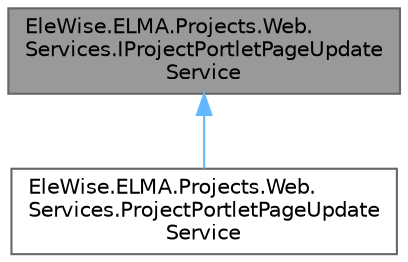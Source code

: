 digraph "EleWise.ELMA.Projects.Web.Services.IProjectPortletPageUpdateService"
{
 // LATEX_PDF_SIZE
  bgcolor="transparent";
  edge [fontname=Helvetica,fontsize=10,labelfontname=Helvetica,labelfontsize=10];
  node [fontname=Helvetica,fontsize=10,shape=box,height=0.2,width=0.4];
  Node1 [id="Node000001",label="EleWise.ELMA.Projects.Web.\lServices.IProjectPortletPageUpdate\lService",height=0.2,width=0.4,color="gray40", fillcolor="grey60", style="filled", fontcolor="black",tooltip="Интерфейс сервиса обновления проектов по шаблону"];
  Node1 -> Node2 [id="edge1_Node000001_Node000002",dir="back",color="steelblue1",style="solid",tooltip=" "];
  Node2 [id="Node000002",label="EleWise.ELMA.Projects.Web.\lServices.ProjectPortletPageUpdate\lService",height=0.2,width=0.4,color="gray40", fillcolor="white", style="filled",tooltip=" "];
}
